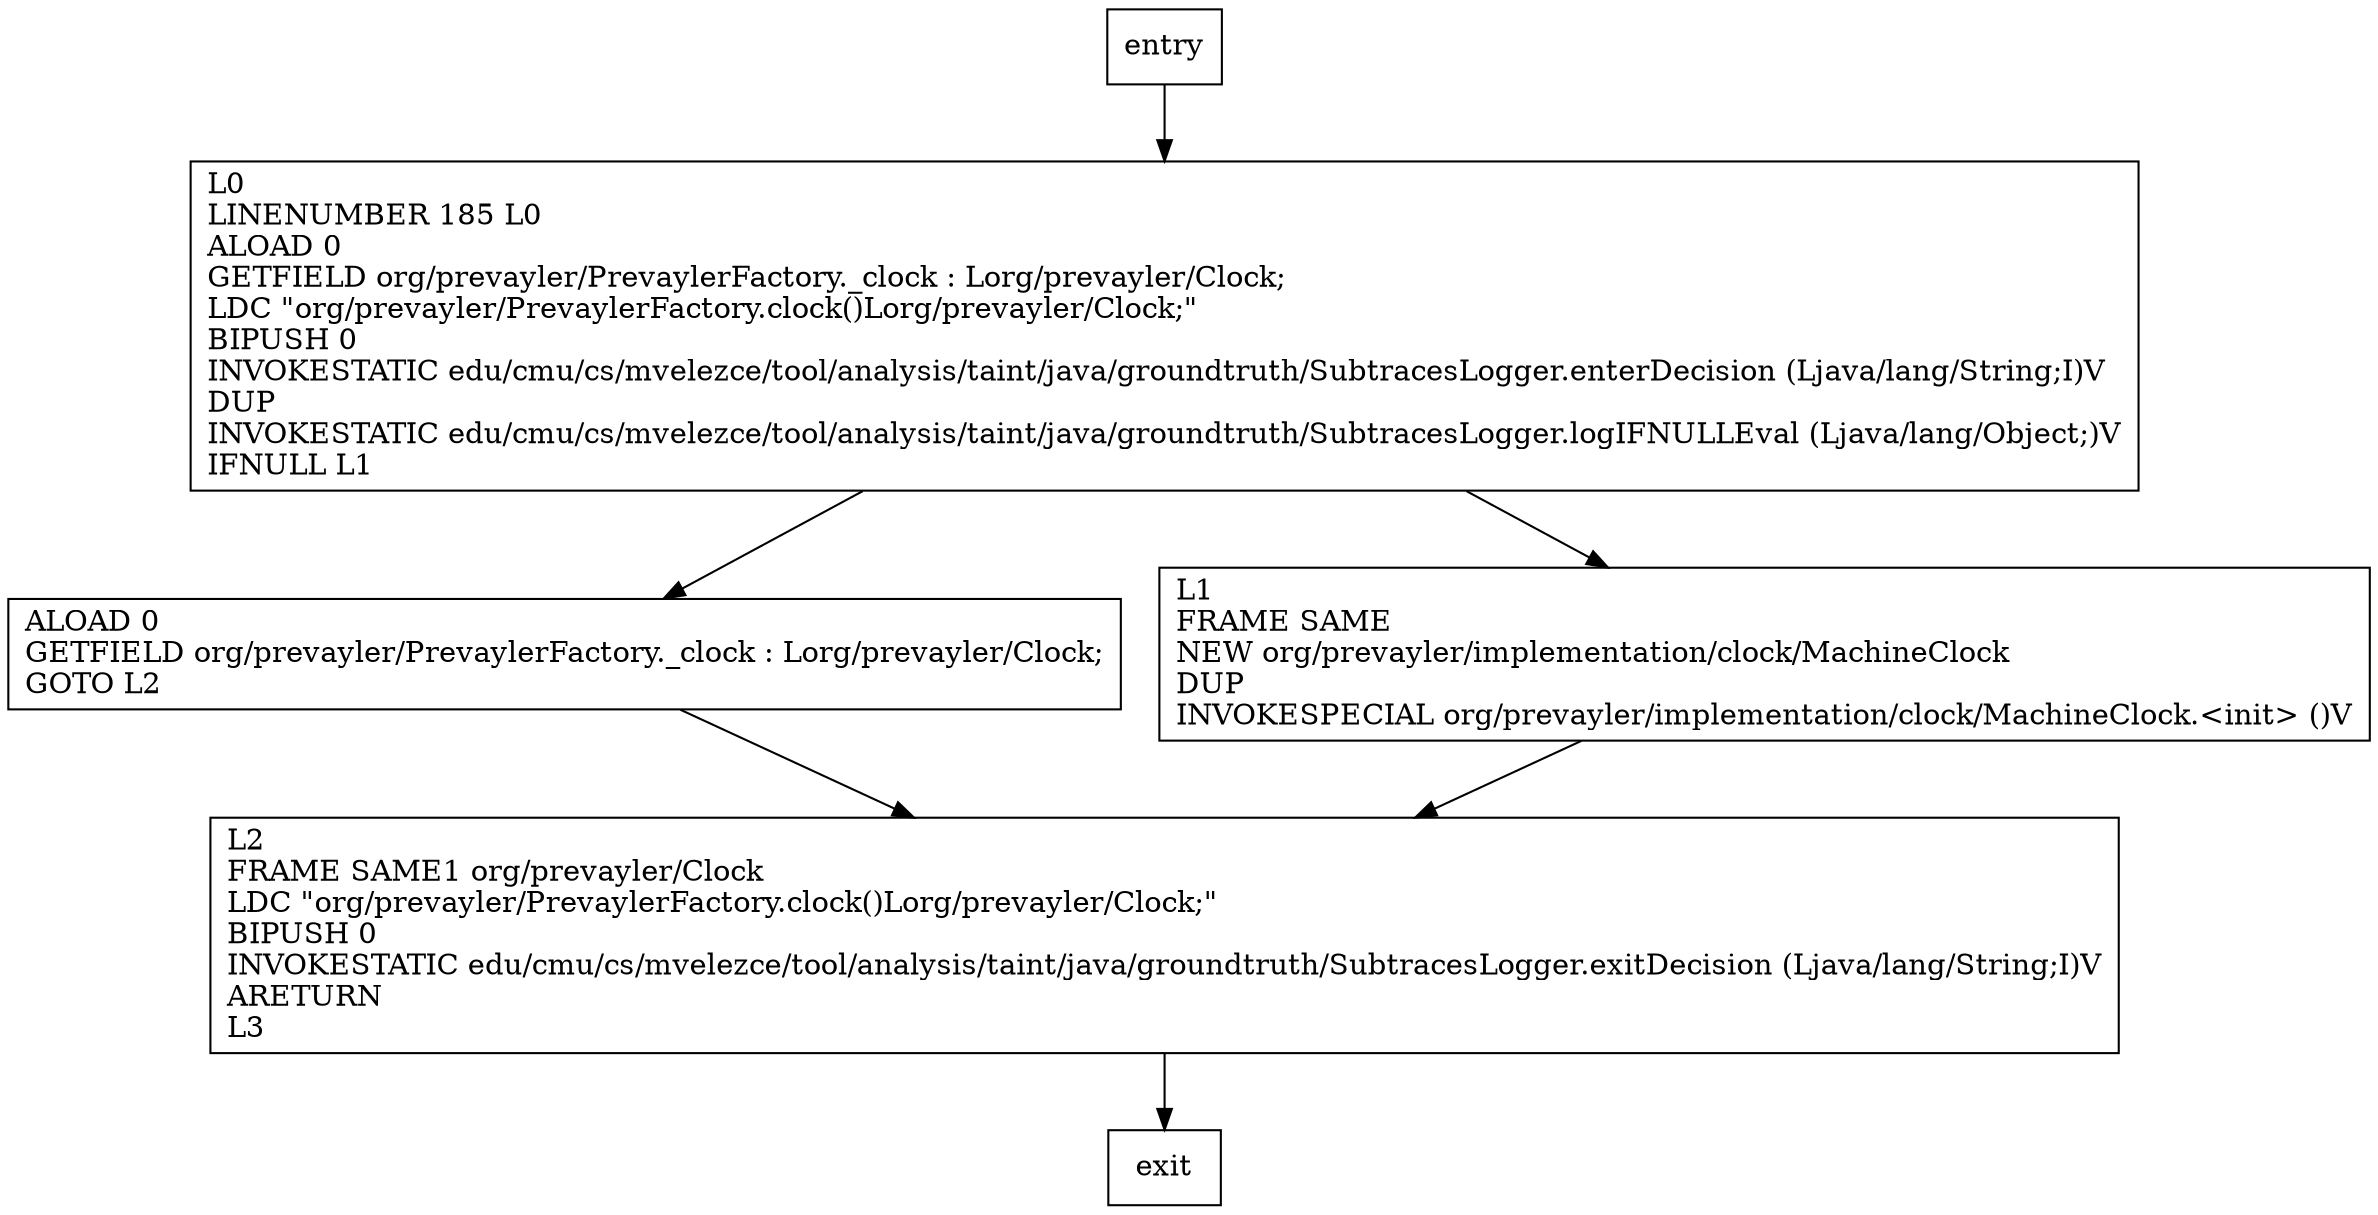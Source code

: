 digraph clock {
node [shape=record];
1820295244 [label="ALOAD 0\lGETFIELD org/prevayler/PrevaylerFactory._clock : Lorg/prevayler/Clock;\lGOTO L2\l"];
1049228732 [label="L1\lFRAME SAME\lNEW org/prevayler/implementation/clock/MachineClock\lDUP\lINVOKESPECIAL org/prevayler/implementation/clock/MachineClock.\<init\> ()V\l"];
630910066 [label="L2\lFRAME SAME1 org/prevayler/Clock\lLDC \"org/prevayler/PrevaylerFactory.clock()Lorg/prevayler/Clock;\"\lBIPUSH 0\lINVOKESTATIC edu/cmu/cs/mvelezce/tool/analysis/taint/java/groundtruth/SubtracesLogger.exitDecision (Ljava/lang/String;I)V\lARETURN\lL3\l"];
1853858992 [label="L0\lLINENUMBER 185 L0\lALOAD 0\lGETFIELD org/prevayler/PrevaylerFactory._clock : Lorg/prevayler/Clock;\lLDC \"org/prevayler/PrevaylerFactory.clock()Lorg/prevayler/Clock;\"\lBIPUSH 0\lINVOKESTATIC edu/cmu/cs/mvelezce/tool/analysis/taint/java/groundtruth/SubtracesLogger.enterDecision (Ljava/lang/String;I)V\lDUP\lINVOKESTATIC edu/cmu/cs/mvelezce/tool/analysis/taint/java/groundtruth/SubtracesLogger.logIFNULLEval (Ljava/lang/Object;)V\lIFNULL L1\l"];
entry;
exit;
entry -> 1853858992;
1820295244 -> 630910066;
1049228732 -> 630910066;
630910066 -> exit;
1853858992 -> 1820295244;
1853858992 -> 1049228732;
}
